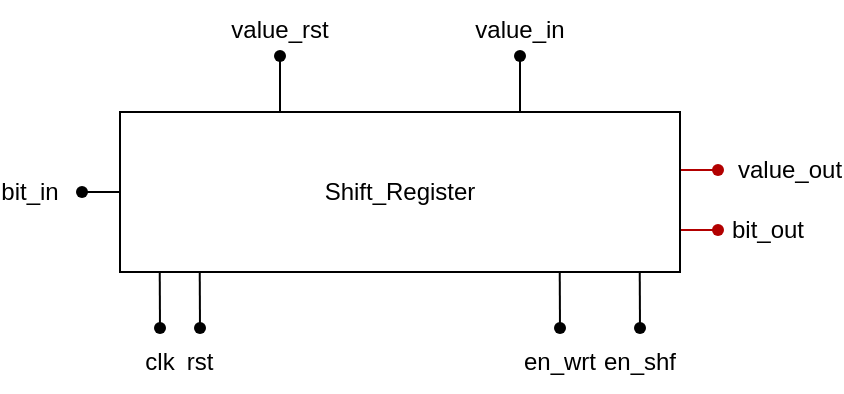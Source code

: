 <mxfile version="24.7.17">
  <diagram name="Pagina-1" id="oOIHF54bX9MGyshZC2NH">
    <mxGraphModel dx="1187" dy="861" grid="1" gridSize="10" guides="1" tooltips="1" connect="1" arrows="1" fold="1" page="1" pageScale="1" pageWidth="827" pageHeight="1169" math="0" shadow="0">
      <root>
        <mxCell id="0" />
        <mxCell id="1" parent="0" />
        <mxCell id="zlFCVGh0BZ8W_rYo6WYp-21" value="" style="endArrow=none;html=1;rounded=0;fillColor=#e51400;strokeColor=#B20000;movable=1;resizable=1;rotatable=1;deletable=1;editable=1;locked=0;connectable=1;" edge="1" parent="1" source="zlFCVGh0BZ8W_rYo6WYp-22">
          <mxGeometry width="50" height="50" relative="1" as="geometry">
            <mxPoint x="581" y="389" as="sourcePoint" />
            <mxPoint x="551" y="389" as="targetPoint" />
          </mxGeometry>
        </mxCell>
        <mxCell id="zlFCVGh0BZ8W_rYo6WYp-22" value="" style="shape=waypoint;sketch=0;fillStyle=solid;size=6;pointerEvents=1;points=[];fillColor=#e51400;resizable=1;rotatable=1;perimeter=centerPerimeter;snapToPoint=1;strokeColor=#B20000;rotation=-90;movable=1;deletable=1;editable=1;locked=0;connectable=1;container=0;fontColor=#ffffff;" vertex="1" parent="1">
          <mxGeometry x="569" y="379" width="20" height="20" as="geometry" />
        </mxCell>
        <mxCell id="zlFCVGh0BZ8W_rYo6WYp-31" value="" style="endArrow=none;html=1;rounded=0;fillColor=#e51400;strokeColor=#B20000;movable=1;resizable=1;rotatable=1;deletable=1;editable=1;locked=0;connectable=1;" edge="1" parent="1" source="zlFCVGh0BZ8W_rYo6WYp-32">
          <mxGeometry width="50" height="50" relative="1" as="geometry">
            <mxPoint x="581" y="419" as="sourcePoint" />
            <mxPoint x="551" y="419" as="targetPoint" />
          </mxGeometry>
        </mxCell>
        <mxCell id="zlFCVGh0BZ8W_rYo6WYp-32" value="" style="shape=waypoint;sketch=0;fillStyle=solid;size=6;pointerEvents=1;points=[];fillColor=#e51400;resizable=0;rotatable=0;perimeter=centerPerimeter;snapToPoint=1;strokeColor=#B20000;rotation=-90;container=0;fontColor=#ffffff;" vertex="1" parent="1">
          <mxGeometry x="569" y="409" width="20" height="20" as="geometry" />
        </mxCell>
        <mxCell id="zlFCVGh0BZ8W_rYo6WYp-23" value="" style="group;rotation=90;" vertex="1" connectable="0" parent="1">
          <mxGeometry x="260" y="381" width="20" height="38" as="geometry" />
        </mxCell>
        <mxCell id="zlFCVGh0BZ8W_rYo6WYp-24" value="" style="endArrow=none;html=1;rounded=0;fillColor=#e1d5e7;strokeColor=#000000;" edge="1" parent="zlFCVGh0BZ8W_rYo6WYp-23" source="zlFCVGh0BZ8W_rYo6WYp-25">
          <mxGeometry width="50" height="50" relative="1" as="geometry">
            <mxPoint x="-1" y="19" as="sourcePoint" />
            <mxPoint x="29" y="19" as="targetPoint" />
          </mxGeometry>
        </mxCell>
        <mxCell id="zlFCVGh0BZ8W_rYo6WYp-25" value="" style="shape=waypoint;sketch=0;fillStyle=solid;size=6;pointerEvents=1;points=[];fillColor=#e1d5e7;resizable=0;rotatable=0;perimeter=centerPerimeter;snapToPoint=1;strokeColor=#000000;rotation=90;" vertex="1" parent="zlFCVGh0BZ8W_rYo6WYp-23">
          <mxGeometry x="-9" y="9" width="20" height="20" as="geometry" />
        </mxCell>
        <mxCell id="zlFCVGh0BZ8W_rYo6WYp-1" value="Shift_Register" style="rounded=0;whiteSpace=wrap;html=1;movable=1;resizable=1;rotatable=1;deletable=1;editable=1;locked=0;connectable=1;" vertex="1" parent="1">
          <mxGeometry x="280" y="360" width="280" height="80" as="geometry" />
        </mxCell>
        <mxCell id="zlFCVGh0BZ8W_rYo6WYp-2" value="" style="endArrow=none;html=1;rounded=0;fillColor=#e1d5e7;strokeColor=#000000;" edge="1" source="zlFCVGh0BZ8W_rYo6WYp-3" parent="1">
          <mxGeometry width="50" height="50" relative="1" as="geometry">
            <mxPoint x="319.87" y="470" as="sourcePoint" />
            <mxPoint x="319.87" y="440" as="targetPoint" />
          </mxGeometry>
        </mxCell>
        <mxCell id="zlFCVGh0BZ8W_rYo6WYp-3" value="" style="shape=waypoint;sketch=0;fillStyle=solid;size=6;pointerEvents=1;points=[];fillColor=#e1d5e7;resizable=0;rotatable=0;perimeter=centerPerimeter;snapToPoint=1;strokeColor=#000000;" vertex="1" parent="1">
          <mxGeometry x="310" y="458" width="20" height="20" as="geometry" />
        </mxCell>
        <mxCell id="zlFCVGh0BZ8W_rYo6WYp-4" value="" style="endArrow=none;html=1;rounded=0;fillColor=#e1d5e7;strokeColor=#000000;" edge="1" parent="1" source="zlFCVGh0BZ8W_rYo6WYp-5">
          <mxGeometry width="50" height="50" relative="1" as="geometry">
            <mxPoint x="299.87" y="470" as="sourcePoint" />
            <mxPoint x="299.87" y="440" as="targetPoint" />
          </mxGeometry>
        </mxCell>
        <mxCell id="zlFCVGh0BZ8W_rYo6WYp-5" value="" style="shape=waypoint;sketch=0;fillStyle=solid;size=6;pointerEvents=1;points=[];fillColor=#e1d5e7;resizable=0;rotatable=0;perimeter=centerPerimeter;snapToPoint=1;strokeColor=#000000;" vertex="1" parent="1">
          <mxGeometry x="290" y="458" width="20" height="20" as="geometry" />
        </mxCell>
        <mxCell id="zlFCVGh0BZ8W_rYo6WYp-6" value="clk" style="text;html=1;align=center;verticalAlign=middle;whiteSpace=wrap;rounded=0;" vertex="1" parent="1">
          <mxGeometry x="285" y="470" width="30" height="30" as="geometry" />
        </mxCell>
        <mxCell id="zlFCVGh0BZ8W_rYo6WYp-7" value="rst" style="text;html=1;align=center;verticalAlign=middle;whiteSpace=wrap;rounded=0;" vertex="1" parent="1">
          <mxGeometry x="305" y="470" width="30" height="30" as="geometry" />
        </mxCell>
        <mxCell id="zlFCVGh0BZ8W_rYo6WYp-8" value="" style="endArrow=none;html=1;rounded=0;fillColor=#e1d5e7;strokeColor=#000000;" edge="1" parent="1" source="zlFCVGh0BZ8W_rYo6WYp-9">
          <mxGeometry width="50" height="50" relative="1" as="geometry">
            <mxPoint x="539.87" y="470" as="sourcePoint" />
            <mxPoint x="539.87" y="440" as="targetPoint" />
          </mxGeometry>
        </mxCell>
        <mxCell id="zlFCVGh0BZ8W_rYo6WYp-9" value="" style="shape=waypoint;sketch=0;fillStyle=solid;size=6;pointerEvents=1;points=[];fillColor=#e1d5e7;resizable=0;rotatable=0;perimeter=centerPerimeter;snapToPoint=1;strokeColor=#000000;" vertex="1" parent="1">
          <mxGeometry x="530" y="458" width="20" height="20" as="geometry" />
        </mxCell>
        <mxCell id="zlFCVGh0BZ8W_rYo6WYp-10" value="" style="endArrow=none;html=1;rounded=0;fillColor=#e1d5e7;strokeColor=#000000;" edge="1" parent="1" source="zlFCVGh0BZ8W_rYo6WYp-11">
          <mxGeometry width="50" height="50" relative="1" as="geometry">
            <mxPoint x="499.87" y="470" as="sourcePoint" />
            <mxPoint x="499.87" y="440" as="targetPoint" />
          </mxGeometry>
        </mxCell>
        <mxCell id="zlFCVGh0BZ8W_rYo6WYp-11" value="" style="shape=waypoint;sketch=0;fillStyle=solid;size=6;pointerEvents=1;points=[];fillColor=#e1d5e7;resizable=0;rotatable=0;perimeter=centerPerimeter;snapToPoint=1;strokeColor=#000000;" vertex="1" parent="1">
          <mxGeometry x="490" y="458" width="20" height="20" as="geometry" />
        </mxCell>
        <mxCell id="zlFCVGh0BZ8W_rYo6WYp-12" value="en_wrt" style="text;html=1;align=center;verticalAlign=middle;whiteSpace=wrap;rounded=0;" vertex="1" parent="1">
          <mxGeometry x="485" y="470" width="30" height="30" as="geometry" />
        </mxCell>
        <mxCell id="zlFCVGh0BZ8W_rYo6WYp-13" value="en_shf" style="text;html=1;align=center;verticalAlign=middle;whiteSpace=wrap;rounded=0;" vertex="1" parent="1">
          <mxGeometry x="525" y="470" width="30" height="30" as="geometry" />
        </mxCell>
        <mxCell id="zlFCVGh0BZ8W_rYo6WYp-16" value="" style="group;rotation=-180;" vertex="1" connectable="0" parent="1">
          <mxGeometry x="350" y="322" width="20" height="38" as="geometry" />
        </mxCell>
        <mxCell id="zlFCVGh0BZ8W_rYo6WYp-14" value="" style="endArrow=none;html=1;rounded=0;fillColor=#e1d5e7;strokeColor=#000000;" edge="1" parent="zlFCVGh0BZ8W_rYo6WYp-16" source="zlFCVGh0BZ8W_rYo6WYp-15">
          <mxGeometry width="50" height="50" relative="1" as="geometry">
            <mxPoint x="10" y="8" as="sourcePoint" />
            <mxPoint x="10" y="38" as="targetPoint" />
          </mxGeometry>
        </mxCell>
        <mxCell id="zlFCVGh0BZ8W_rYo6WYp-15" value="" style="shape=waypoint;sketch=0;fillStyle=solid;size=6;pointerEvents=1;points=[];fillColor=#e1d5e7;resizable=0;rotatable=0;perimeter=centerPerimeter;snapToPoint=1;strokeColor=#000000;rotation=-180;" vertex="1" parent="zlFCVGh0BZ8W_rYo6WYp-16">
          <mxGeometry width="20" height="20" as="geometry" />
        </mxCell>
        <mxCell id="zlFCVGh0BZ8W_rYo6WYp-17" value="" style="group;rotation=-180;" vertex="1" connectable="0" parent="1">
          <mxGeometry x="470" y="322" width="20" height="38" as="geometry" />
        </mxCell>
        <mxCell id="zlFCVGh0BZ8W_rYo6WYp-18" value="" style="endArrow=none;html=1;rounded=0;fillColor=#e1d5e7;strokeColor=#000000;" edge="1" parent="zlFCVGh0BZ8W_rYo6WYp-17" source="zlFCVGh0BZ8W_rYo6WYp-19">
          <mxGeometry width="50" height="50" relative="1" as="geometry">
            <mxPoint x="10" y="8" as="sourcePoint" />
            <mxPoint x="10" y="38" as="targetPoint" />
          </mxGeometry>
        </mxCell>
        <mxCell id="zlFCVGh0BZ8W_rYo6WYp-19" value="" style="shape=waypoint;sketch=0;fillStyle=solid;size=6;pointerEvents=1;points=[];fillColor=#e1d5e7;resizable=0;rotatable=0;perimeter=centerPerimeter;snapToPoint=1;strokeColor=#000000;rotation=-180;" vertex="1" parent="zlFCVGh0BZ8W_rYo6WYp-17">
          <mxGeometry width="20" height="20" as="geometry" />
        </mxCell>
        <mxCell id="zlFCVGh0BZ8W_rYo6WYp-26" value="bit_in" style="text;html=1;align=center;verticalAlign=middle;whiteSpace=wrap;rounded=0;" vertex="1" parent="1">
          <mxGeometry x="220" y="385" width="30" height="30" as="geometry" />
        </mxCell>
        <mxCell id="zlFCVGh0BZ8W_rYo6WYp-27" value="value_rst" style="text;html=1;align=center;verticalAlign=middle;whiteSpace=wrap;rounded=0;" vertex="1" parent="1">
          <mxGeometry x="345" y="304" width="30" height="30" as="geometry" />
        </mxCell>
        <mxCell id="zlFCVGh0BZ8W_rYo6WYp-28" value="value_in" style="text;html=1;align=center;verticalAlign=middle;whiteSpace=wrap;rounded=0;" vertex="1" parent="1">
          <mxGeometry x="465" y="304" width="30" height="30" as="geometry" />
        </mxCell>
        <mxCell id="zlFCVGh0BZ8W_rYo6WYp-33" value="value_out" style="text;html=1;align=center;verticalAlign=middle;whiteSpace=wrap;rounded=0;" vertex="1" parent="1">
          <mxGeometry x="600" y="374" width="30" height="30" as="geometry" />
        </mxCell>
        <mxCell id="zlFCVGh0BZ8W_rYo6WYp-34" value="bit_out" style="text;html=1;align=center;verticalAlign=middle;whiteSpace=wrap;rounded=0;" vertex="1" parent="1">
          <mxGeometry x="589" y="404" width="30" height="30" as="geometry" />
        </mxCell>
      </root>
    </mxGraphModel>
  </diagram>
</mxfile>
